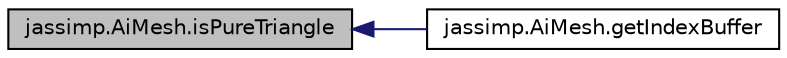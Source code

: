 digraph "jassimp.AiMesh.isPureTriangle"
{
  edge [fontname="Helvetica",fontsize="10",labelfontname="Helvetica",labelfontsize="10"];
  node [fontname="Helvetica",fontsize="10",shape=record];
  rankdir="LR";
  Node1 [label="jassimp.AiMesh.isPureTriangle",height=0.2,width=0.4,color="black", fillcolor="grey75", style="filled", fontcolor="black"];
  Node1 -> Node2 [dir="back",color="midnightblue",fontsize="10",style="solid",fontname="Helvetica"];
  Node2 [label="jassimp.AiMesh.getIndexBuffer",height=0.2,width=0.4,color="black", fillcolor="white", style="filled",URL="$classjassimp_1_1_ai_mesh.html#a7119ac40da1cc6f54dda89f59424e746"];
}

